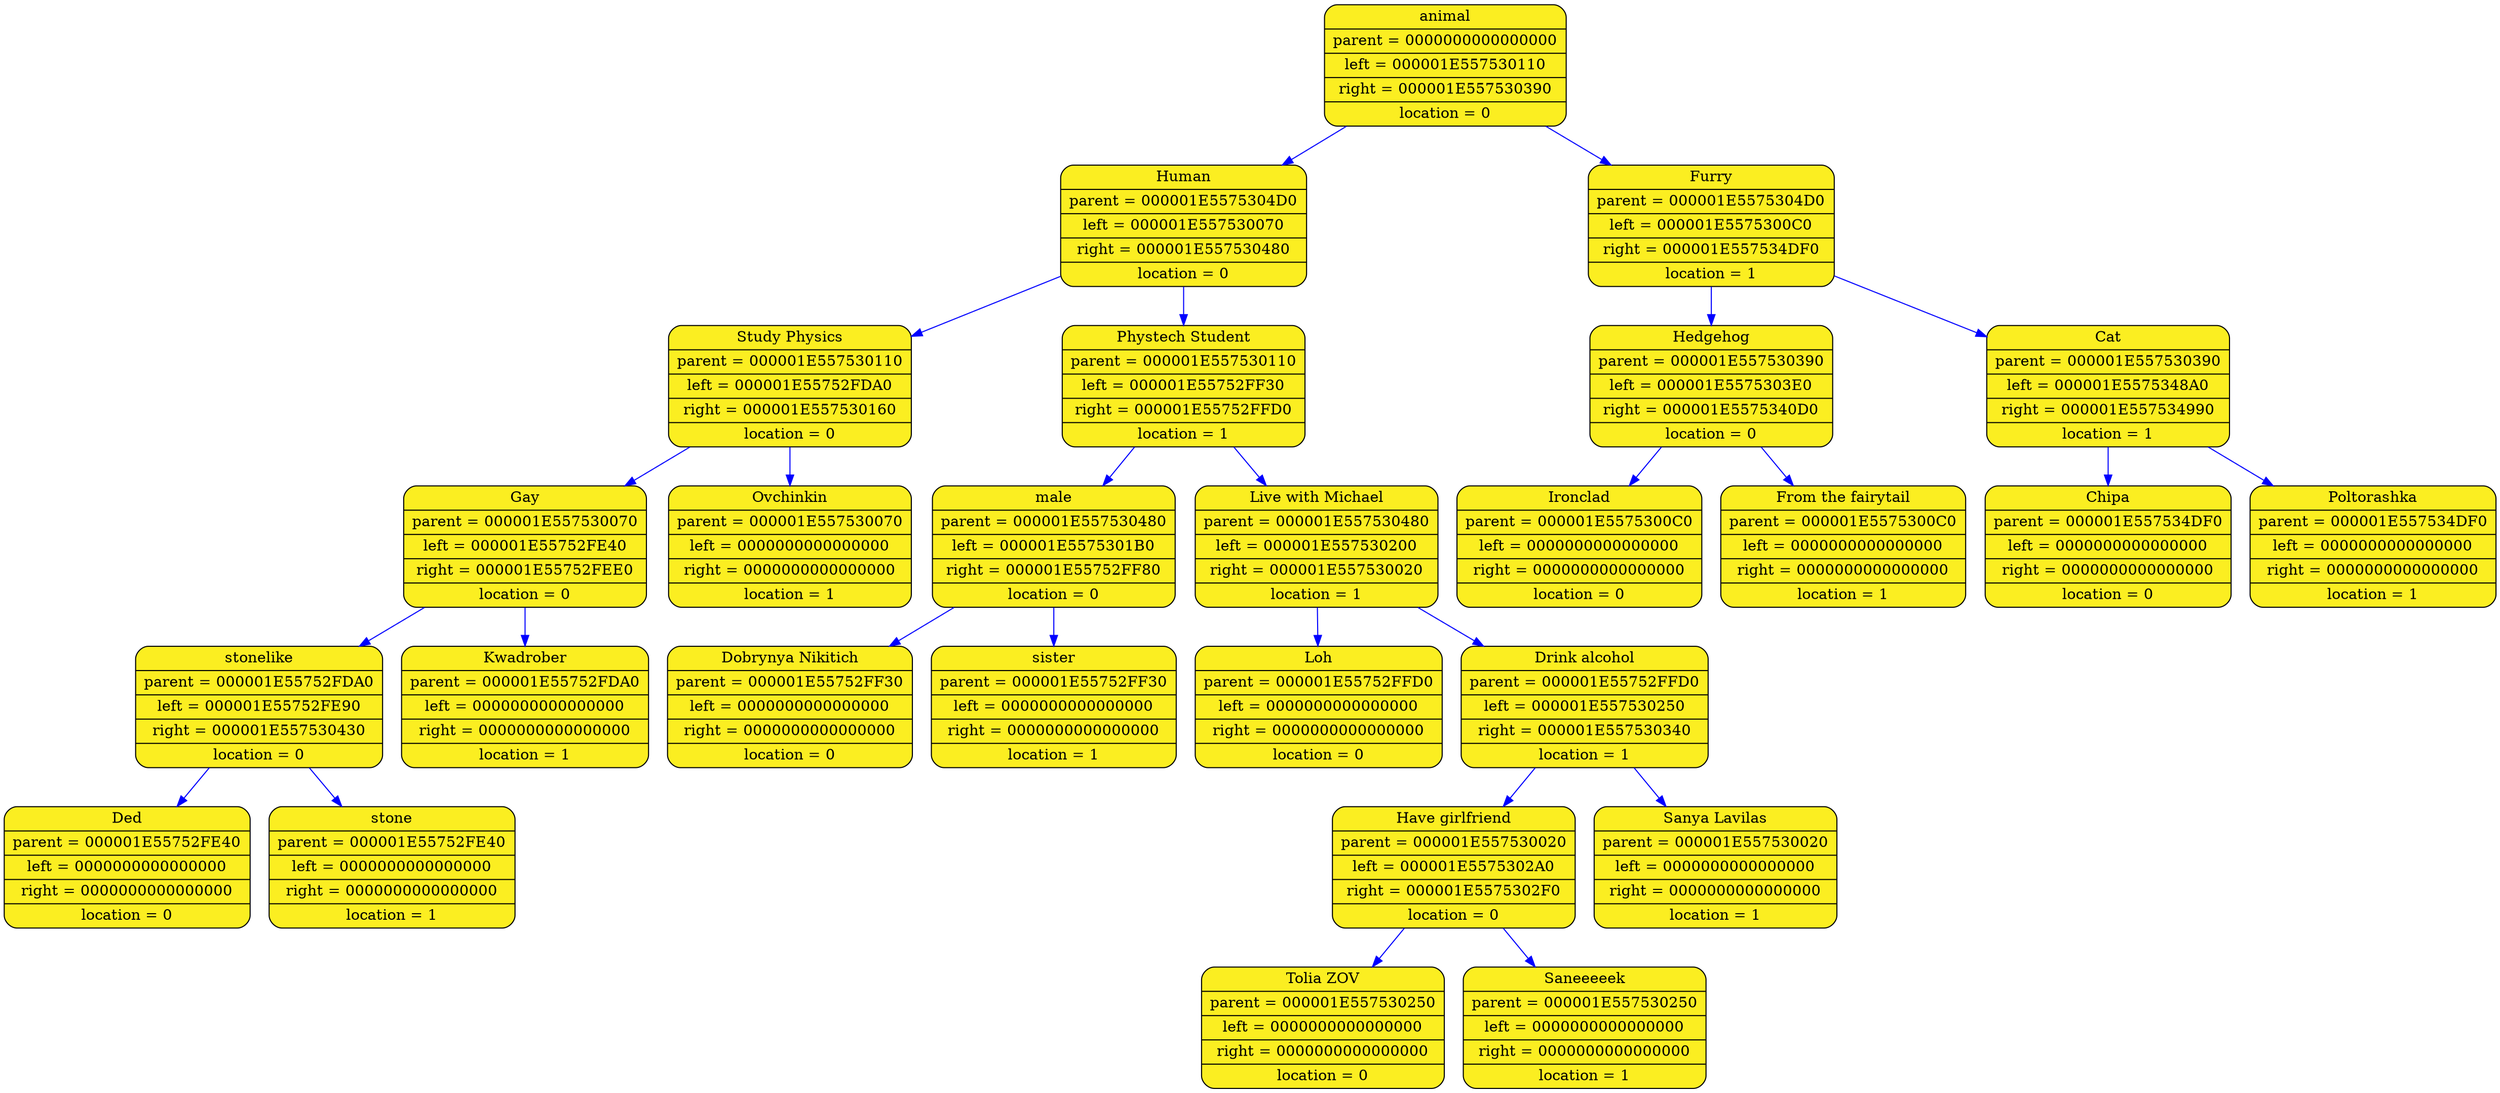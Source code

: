 digraph list
{
rankdir=HR;
	2084524197080 [shape = Mrecord; style = filled; fillcolor="#FBEE21"; color = "#000000"; fontcolor = "#000000"; label = "{ animal| parent = 0000000000000000| left = 000001E557530110| right = 000001E557530390| location = 0}"];
	2084524196120 [shape = Mrecord; style = filled; fillcolor="#FBEE21"; color = "#000000"; fontcolor = "#000000"; label = "{ Human| parent = 000001E5575304D0| left = 000001E557530070| right = 000001E557530480| location = 0}"];
	2084524197080 -> 2084524196120 [color="blue"]
	2084524195960 [shape = Mrecord; style = filled; fillcolor="#FBEE21"; color = "#000000"; fontcolor = "#000000"; label = "{ Study Physics| parent = 000001E557530110| left = 000001E55752FDA0| right = 000001E557530160| location = 0}"];
	2084524196120 -> 2084524195960 [color="blue"]
	2084524195240 [shape = Mrecord; style = filled; fillcolor="#FBEE21"; color = "#000000"; fontcolor = "#000000"; label = "{ Gay| parent = 000001E557530070| left = 000001E55752FE40| right = 000001E55752FEE0| location = 0}"];
	2084524195960 -> 2084524195240 [color="blue"]
	2084524195400 [shape = Mrecord; style = filled; fillcolor="#FBEE21"; color = "#000000"; fontcolor = "#000000"; label = "{ stonelike| parent = 000001E55752FDA0| left = 000001E55752FE90| right = 000001E557530430| location = 0}"];
	2084524195240 -> 2084524195400 [color="blue"]
	2084524195480 [shape = Mrecord; style = filled; fillcolor="#FBEE21"; color = "#000000"; fontcolor = "#000000"; label = "{ Ded| parent = 000001E55752FE40| left = 0000000000000000| right = 0000000000000000| location = 0}"];
	2084524195400 -> 2084524195480 [color="blue"]
	2084524196920 [shape = Mrecord; style = filled; fillcolor="#FBEE21"; color = "#000000"; fontcolor = "#000000"; label = "{ stone| parent = 000001E55752FE40| left = 0000000000000000| right = 0000000000000000| location = 1}"];
	2084524195400 -> 2084524196920 [color="blue"]
	2084524195560 [shape = Mrecord; style = filled; fillcolor="#FBEE21"; color = "#000000"; fontcolor = "#000000"; label = "{ Kwadrober| parent = 000001E55752FDA0| left = 0000000000000000| right = 0000000000000000| location = 1}"];
	2084524195240 -> 2084524195560 [color="blue"]
	2084524196200 [shape = Mrecord; style = filled; fillcolor="#FBEE21"; color = "#000000"; fontcolor = "#000000"; label = "{ Ovchinkin| parent = 000001E557530070| left = 0000000000000000| right = 0000000000000000| location = 1}"];
	2084524195960 -> 2084524196200 [color="blue"]
	2084524197000 [shape = Mrecord; style = filled; fillcolor="#FBEE21"; color = "#000000"; fontcolor = "#000000"; label = "{ Phystech Student| parent = 000001E557530110| left = 000001E55752FF30| right = 000001E55752FFD0| location = 1}"];
	2084524196120 -> 2084524197000 [color="blue"]
	2084524195640 [shape = Mrecord; style = filled; fillcolor="#FBEE21"; color = "#000000"; fontcolor = "#000000"; label = "{ male| parent = 000001E557530480| left = 000001E5575301B0| right = 000001E55752FF80| location = 0}"];
	2084524197000 -> 2084524195640 [color="blue"]
	2084524196280 [shape = Mrecord; style = filled; fillcolor="#FBEE21"; color = "#000000"; fontcolor = "#000000"; label = "{ Dobrynya Nikitich| parent = 000001E55752FF30| left = 0000000000000000| right = 0000000000000000| location = 0}"];
	2084524195640 -> 2084524196280 [color="blue"]
	2084524195720 [shape = Mrecord; style = filled; fillcolor="#FBEE21"; color = "#000000"; fontcolor = "#000000"; label = "{ sister| parent = 000001E55752FF30| left = 0000000000000000| right = 0000000000000000| location = 1}"];
	2084524195640 -> 2084524195720 [color="blue"]
	2084524195800 [shape = Mrecord; style = filled; fillcolor="#FBEE21"; color = "#000000"; fontcolor = "#000000"; label = "{ Live with Michael| parent = 000001E557530480| left = 000001E557530200| right = 000001E557530020| location = 1}"];
	2084524197000 -> 2084524195800 [color="blue"]
	2084524196360 [shape = Mrecord; style = filled; fillcolor="#FBEE21"; color = "#000000"; fontcolor = "#000000"; label = "{ Loh| parent = 000001E55752FFD0| left = 0000000000000000| right = 0000000000000000| location = 0}"];
	2084524195800 -> 2084524196360 [color="blue"]
	2084524195880 [shape = Mrecord; style = filled; fillcolor="#FBEE21"; color = "#000000"; fontcolor = "#000000"; label = "{ Drink alcohol| parent = 000001E55752FFD0| left = 000001E557530250| right = 000001E557530340| location = 1}"];
	2084524195800 -> 2084524195880 [color="blue"]
	2084524196440 [shape = Mrecord; style = filled; fillcolor="#FBEE21"; color = "#000000"; fontcolor = "#000000"; label = "{ Have girlfriend| parent = 000001E557530020| left = 000001E5575302A0| right = 000001E5575302F0| location = 0}"];
	2084524195880 -> 2084524196440 [color="blue"]
	2084524196520 [shape = Mrecord; style = filled; fillcolor="#FBEE21"; color = "#000000"; fontcolor = "#000000"; label = "{ Tolia ZOV| parent = 000001E557530250| left = 0000000000000000| right = 0000000000000000| location = 0}"];
	2084524196440 -> 2084524196520 [color="blue"]
	2084524196600 [shape = Mrecord; style = filled; fillcolor="#FBEE21"; color = "#000000"; fontcolor = "#000000"; label = "{ Saneeeeek| parent = 000001E557530250| left = 0000000000000000| right = 0000000000000000| location = 1}"];
	2084524196440 -> 2084524196600 [color="blue"]
	2084524196680 [shape = Mrecord; style = filled; fillcolor="#FBEE21"; color = "#000000"; fontcolor = "#000000"; label = "{ Sanya Lavilas| parent = 000001E557530020| left = 0000000000000000| right = 0000000000000000| location = 1}"];
	2084524195880 -> 2084524196680 [color="blue"]
	2084524196760 [shape = Mrecord; style = filled; fillcolor="#FBEE21"; color = "#000000"; fontcolor = "#000000"; label = "{ Furry| parent = 000001E5575304D0| left = 000001E5575300C0| right = 000001E557534DF0| location = 1}"];
	2084524197080 -> 2084524196760 [color="blue"]
	2084524196040 [shape = Mrecord; style = filled; fillcolor="#FBEE21"; color = "#000000"; fontcolor = "#000000"; label = "{ Hedgehog| parent = 000001E557530390| left = 000001E5575303E0| right = 000001E5575340D0| location = 0}"];
	2084524196760 -> 2084524196040 [color="blue"]
	2084524196840 [shape = Mrecord; style = filled; fillcolor="#FBEE21"; color = "#000000"; fontcolor = "#000000"; label = "{ Ironclad| parent = 000001E5575300C0| left = 0000000000000000| right = 0000000000000000| location = 0}"];
	2084524196040 -> 2084524196840 [color="blue"]
	2084524212440 [shape = Mrecord; style = filled; fillcolor="#FBEE21"; color = "#000000"; fontcolor = "#000000"; label = "{ From the fairytail| parent = 000001E5575300C0| left = 0000000000000000| right = 0000000000000000| location = 1}"];
	2084524196040 -> 2084524212440 [color="blue"]
	2084524215800 [shape = Mrecord; style = filled; fillcolor="#FBEE21"; color = "#000000"; fontcolor = "#000000"; label = "{ Cat| parent = 000001E557530390| left = 000001E5575348A0| right = 000001E557534990| location = 1}"];
	2084524196760 -> 2084524215800 [color="blue"]
	2084524214440 [shape = Mrecord; style = filled; fillcolor="#FBEE21"; color = "#000000"; fontcolor = "#000000"; label = "{ Chipa| parent = 000001E557534DF0| left = 0000000000000000| right = 0000000000000000| location = 0}"];
	2084524215800 -> 2084524214440 [color="blue"]
	2084524214680 [shape = Mrecord; style = filled; fillcolor="#FBEE21"; color = "#000000"; fontcolor = "#000000"; label = "{ Poltorashka| parent = 000001E557534DF0| left = 0000000000000000| right = 0000000000000000| location = 1}"];
	2084524215800 -> 2084524214680 [color="blue"]
	}